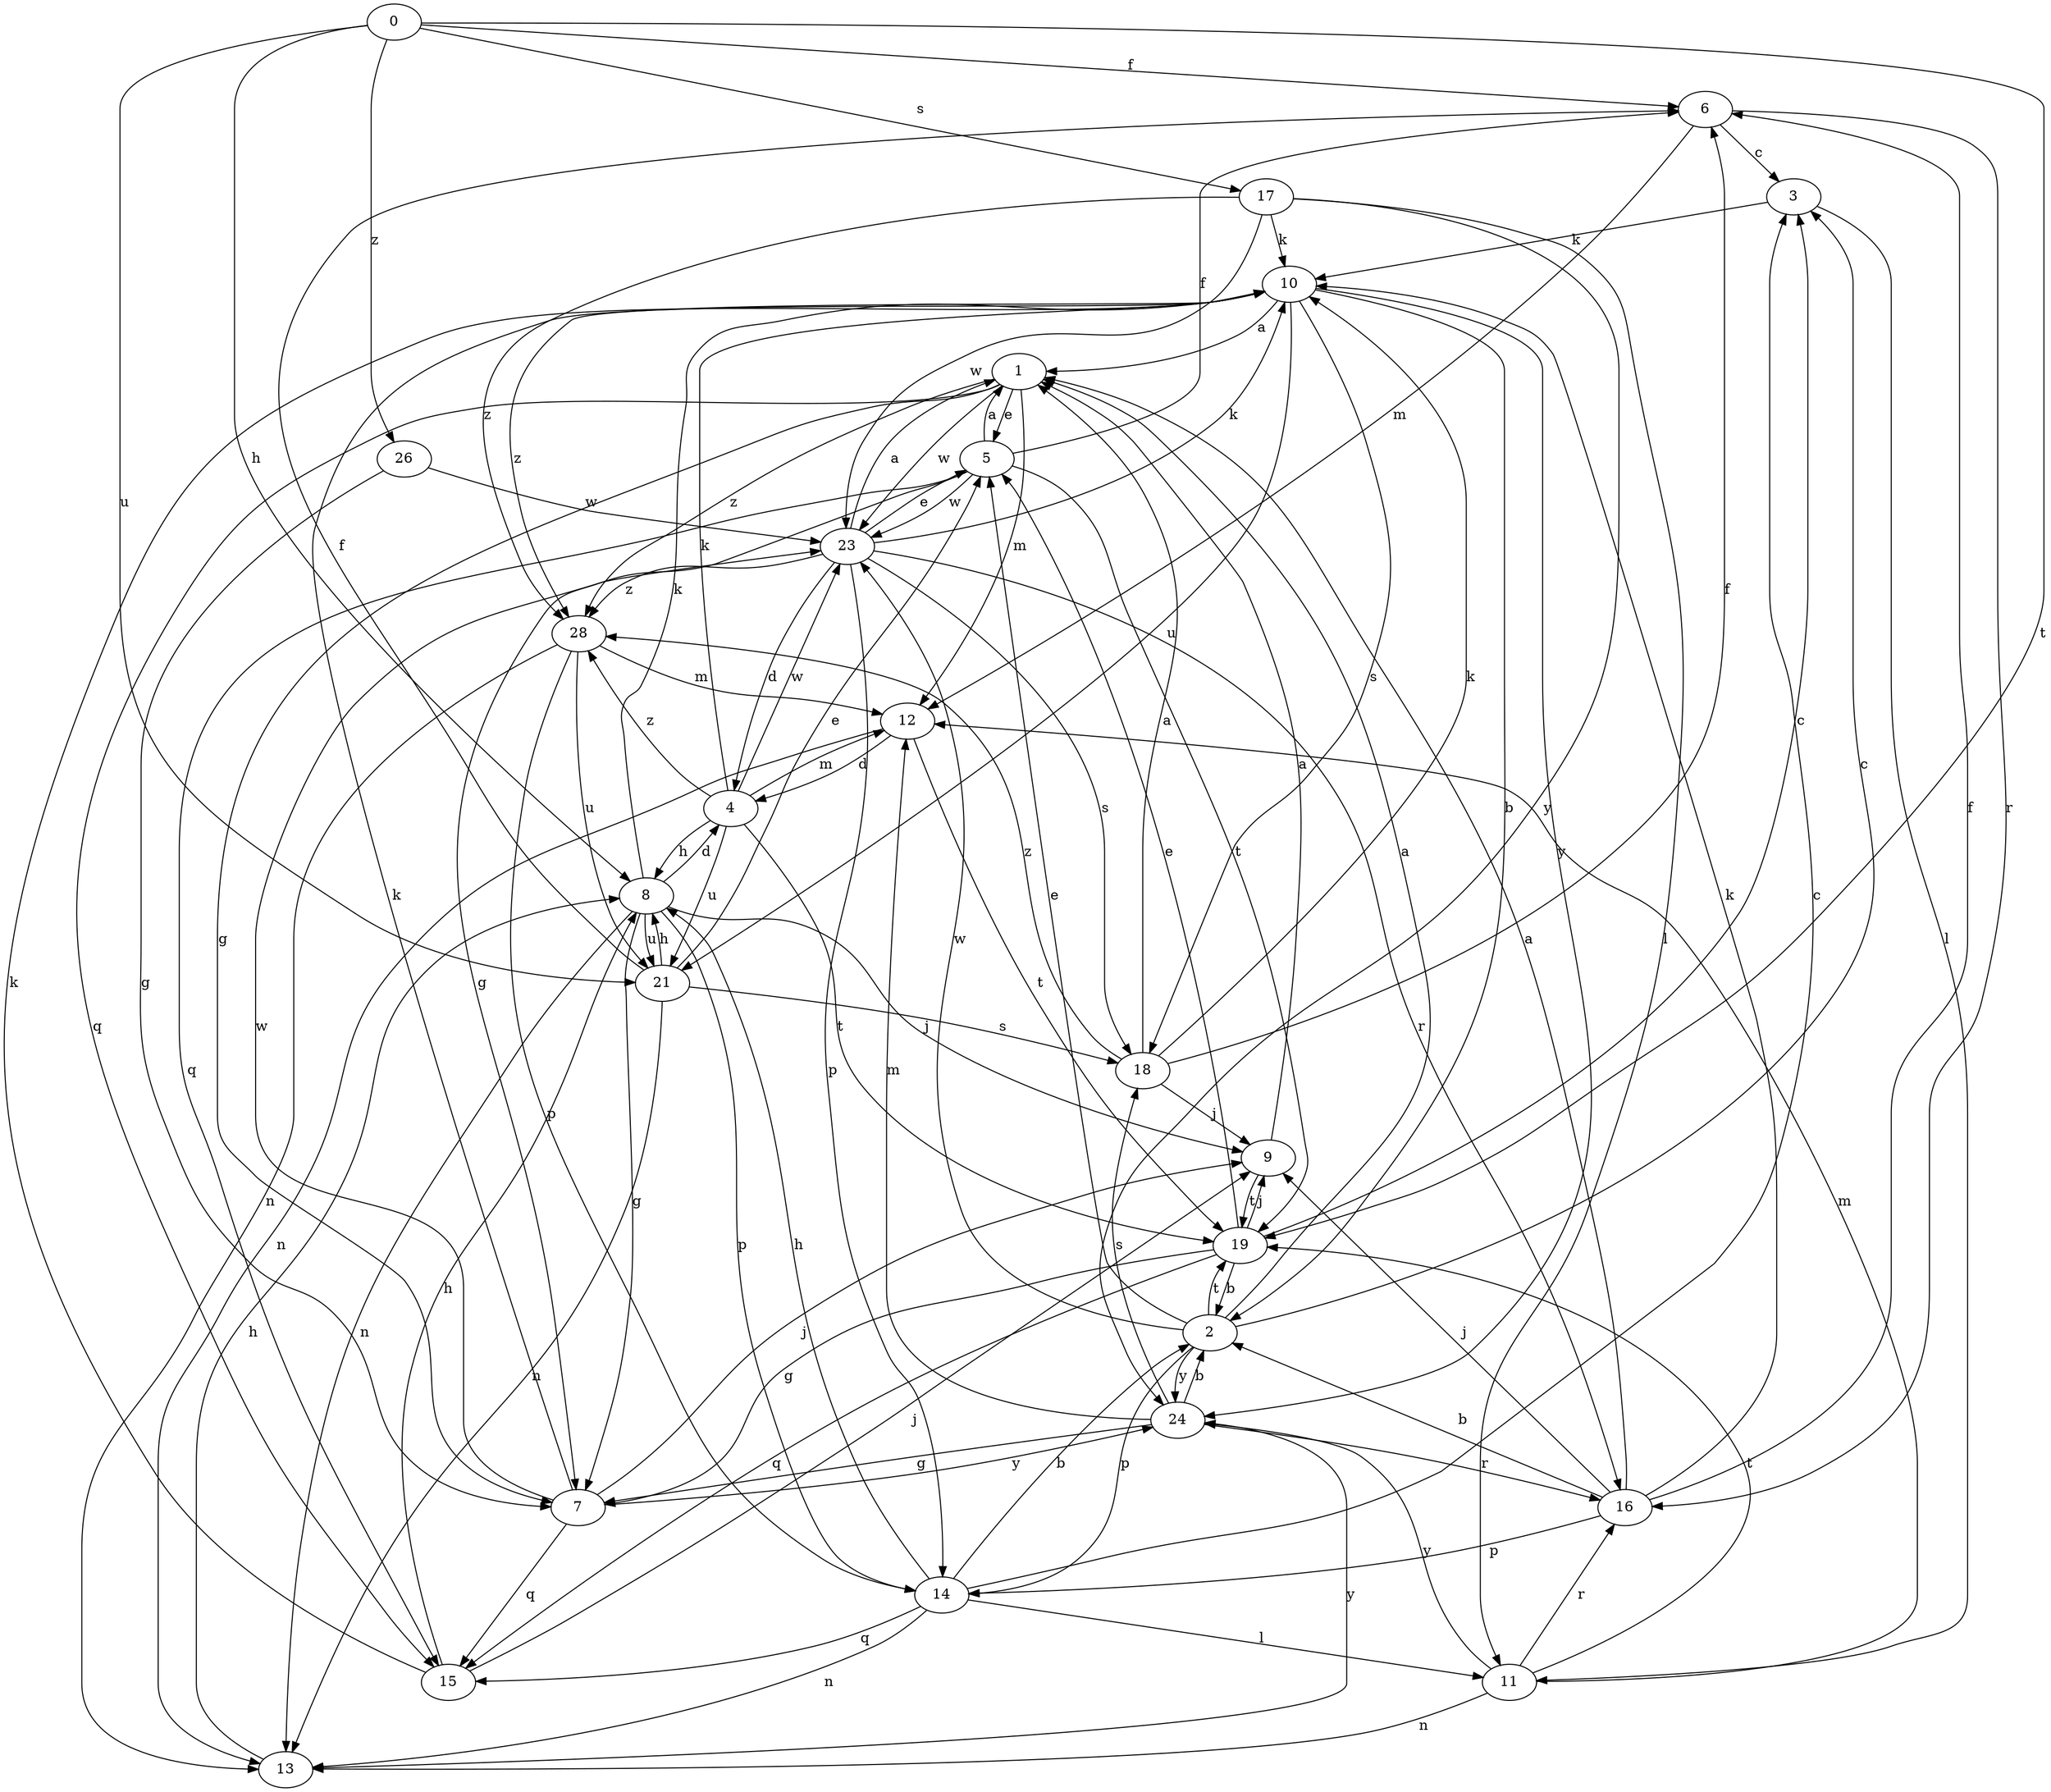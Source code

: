 strict digraph  {
0;
1;
2;
3;
4;
5;
6;
7;
8;
9;
10;
11;
12;
13;
14;
15;
16;
17;
18;
19;
21;
23;
24;
26;
28;
0 -> 6  [label=f];
0 -> 8  [label=h];
0 -> 17  [label=s];
0 -> 19  [label=t];
0 -> 21  [label=u];
0 -> 26  [label=z];
1 -> 5  [label=e];
1 -> 7  [label=g];
1 -> 12  [label=m];
1 -> 15  [label=q];
1 -> 23  [label=w];
1 -> 28  [label=z];
2 -> 1  [label=a];
2 -> 3  [label=c];
2 -> 5  [label=e];
2 -> 14  [label=p];
2 -> 19  [label=t];
2 -> 23  [label=w];
2 -> 24  [label=y];
3 -> 10  [label=k];
3 -> 11  [label=l];
4 -> 8  [label=h];
4 -> 10  [label=k];
4 -> 12  [label=m];
4 -> 19  [label=t];
4 -> 21  [label=u];
4 -> 23  [label=w];
4 -> 28  [label=z];
5 -> 1  [label=a];
5 -> 6  [label=f];
5 -> 7  [label=g];
5 -> 15  [label=q];
5 -> 19  [label=t];
5 -> 23  [label=w];
6 -> 3  [label=c];
6 -> 12  [label=m];
6 -> 16  [label=r];
7 -> 9  [label=j];
7 -> 10  [label=k];
7 -> 15  [label=q];
7 -> 23  [label=w];
7 -> 24  [label=y];
8 -> 4  [label=d];
8 -> 7  [label=g];
8 -> 9  [label=j];
8 -> 10  [label=k];
8 -> 13  [label=n];
8 -> 14  [label=p];
8 -> 21  [label=u];
9 -> 1  [label=a];
9 -> 19  [label=t];
10 -> 1  [label=a];
10 -> 2  [label=b];
10 -> 18  [label=s];
10 -> 21  [label=u];
10 -> 24  [label=y];
10 -> 28  [label=z];
11 -> 12  [label=m];
11 -> 13  [label=n];
11 -> 16  [label=r];
11 -> 19  [label=t];
11 -> 24  [label=y];
12 -> 4  [label=d];
12 -> 13  [label=n];
12 -> 19  [label=t];
13 -> 8  [label=h];
13 -> 24  [label=y];
14 -> 2  [label=b];
14 -> 3  [label=c];
14 -> 8  [label=h];
14 -> 11  [label=l];
14 -> 13  [label=n];
14 -> 15  [label=q];
15 -> 8  [label=h];
15 -> 9  [label=j];
15 -> 10  [label=k];
16 -> 1  [label=a];
16 -> 2  [label=b];
16 -> 6  [label=f];
16 -> 9  [label=j];
16 -> 10  [label=k];
16 -> 14  [label=p];
17 -> 10  [label=k];
17 -> 11  [label=l];
17 -> 23  [label=w];
17 -> 24  [label=y];
17 -> 28  [label=z];
18 -> 1  [label=a];
18 -> 6  [label=f];
18 -> 9  [label=j];
18 -> 10  [label=k];
18 -> 28  [label=z];
19 -> 2  [label=b];
19 -> 3  [label=c];
19 -> 5  [label=e];
19 -> 7  [label=g];
19 -> 9  [label=j];
19 -> 15  [label=q];
21 -> 5  [label=e];
21 -> 6  [label=f];
21 -> 8  [label=h];
21 -> 13  [label=n];
21 -> 18  [label=s];
23 -> 1  [label=a];
23 -> 4  [label=d];
23 -> 5  [label=e];
23 -> 10  [label=k];
23 -> 14  [label=p];
23 -> 16  [label=r];
23 -> 18  [label=s];
23 -> 28  [label=z];
24 -> 2  [label=b];
24 -> 7  [label=g];
24 -> 12  [label=m];
24 -> 16  [label=r];
24 -> 18  [label=s];
26 -> 7  [label=g];
26 -> 23  [label=w];
28 -> 12  [label=m];
28 -> 13  [label=n];
28 -> 14  [label=p];
28 -> 21  [label=u];
}
